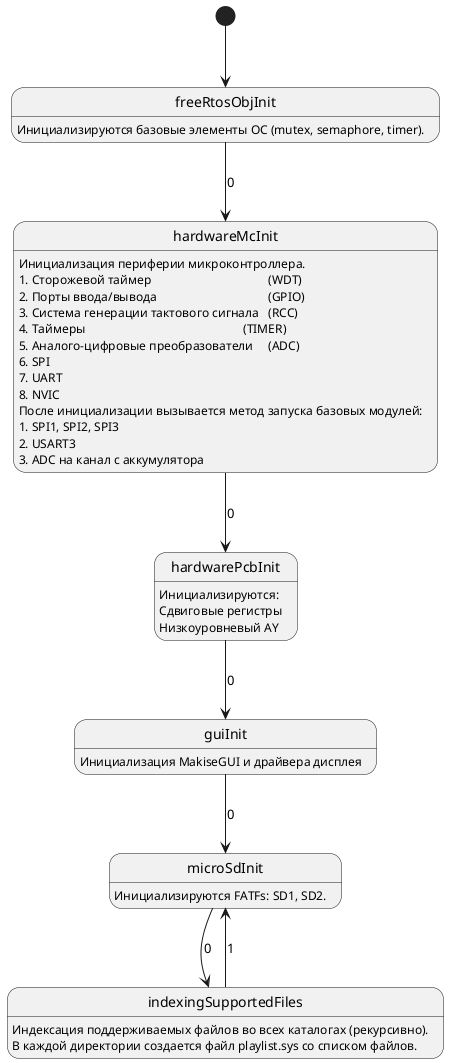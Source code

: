 CLASS_NAME						=		AyPlayer
FILE_WITH_CLASS_DESCRIPTION		=		ayplayer.h

@startuml

[*] --> s0

state "freeRtosObjInit" as s0 {
s0:Инициализируются базовые элементы ОС (mutex, semaphore, timer).
}

s0 --> s1								: 0

state "hardwareMcInit" as s1 {
s1: Инициализация периферии микроконтроллера.
s1:1. Сторожевой таймер\t\t\t\t\t(WDT)
s1:2. Порты ввода/вывода\t\t\t\t\t(GPIO)
s1:3. Система генерации тактового сигнала\t(RCC)
s1:4. Таймеры\t\t\t\t\t\t\t(TIMER)
s1:5. Аналого-цифровые преобразователи\t(ADC)
s1:6. SPI
s1:7. UART
s1:8. NVIC
s1:После инициализации вызывается метод запуска базовых модулей:
s1:1. SPI1, SPI2, SPI3
s1:2. USART3
s1:3. ADC на канал с аккумулятора
}

s1 --> s2								: 0

state "hardwarePcbInit" as s2 {
s2:Инициализируются:
s2:Сдвиговые регистры
s2:Низкоуровневый AY
}

s2 --> s3								: 0

state "guiInit" as s3 {
s3:Инициализация MakiseGUI и драйвера дисплея
}

s3 --> s4								: 0

state "microSdInit" as s4 {
s4:Инициализируются FATFs: SD1, SD2.
}

s4 --> s5								: 0

state "indexingSupportedFiles" as s5 {
s5:Индексация поддерживаемых файлов во всех каталогах (рекурсивно).
s5:В каждой директории создается файл playlist.sys со списком файлов.
}

s5 --> s4								: 1

@enduml